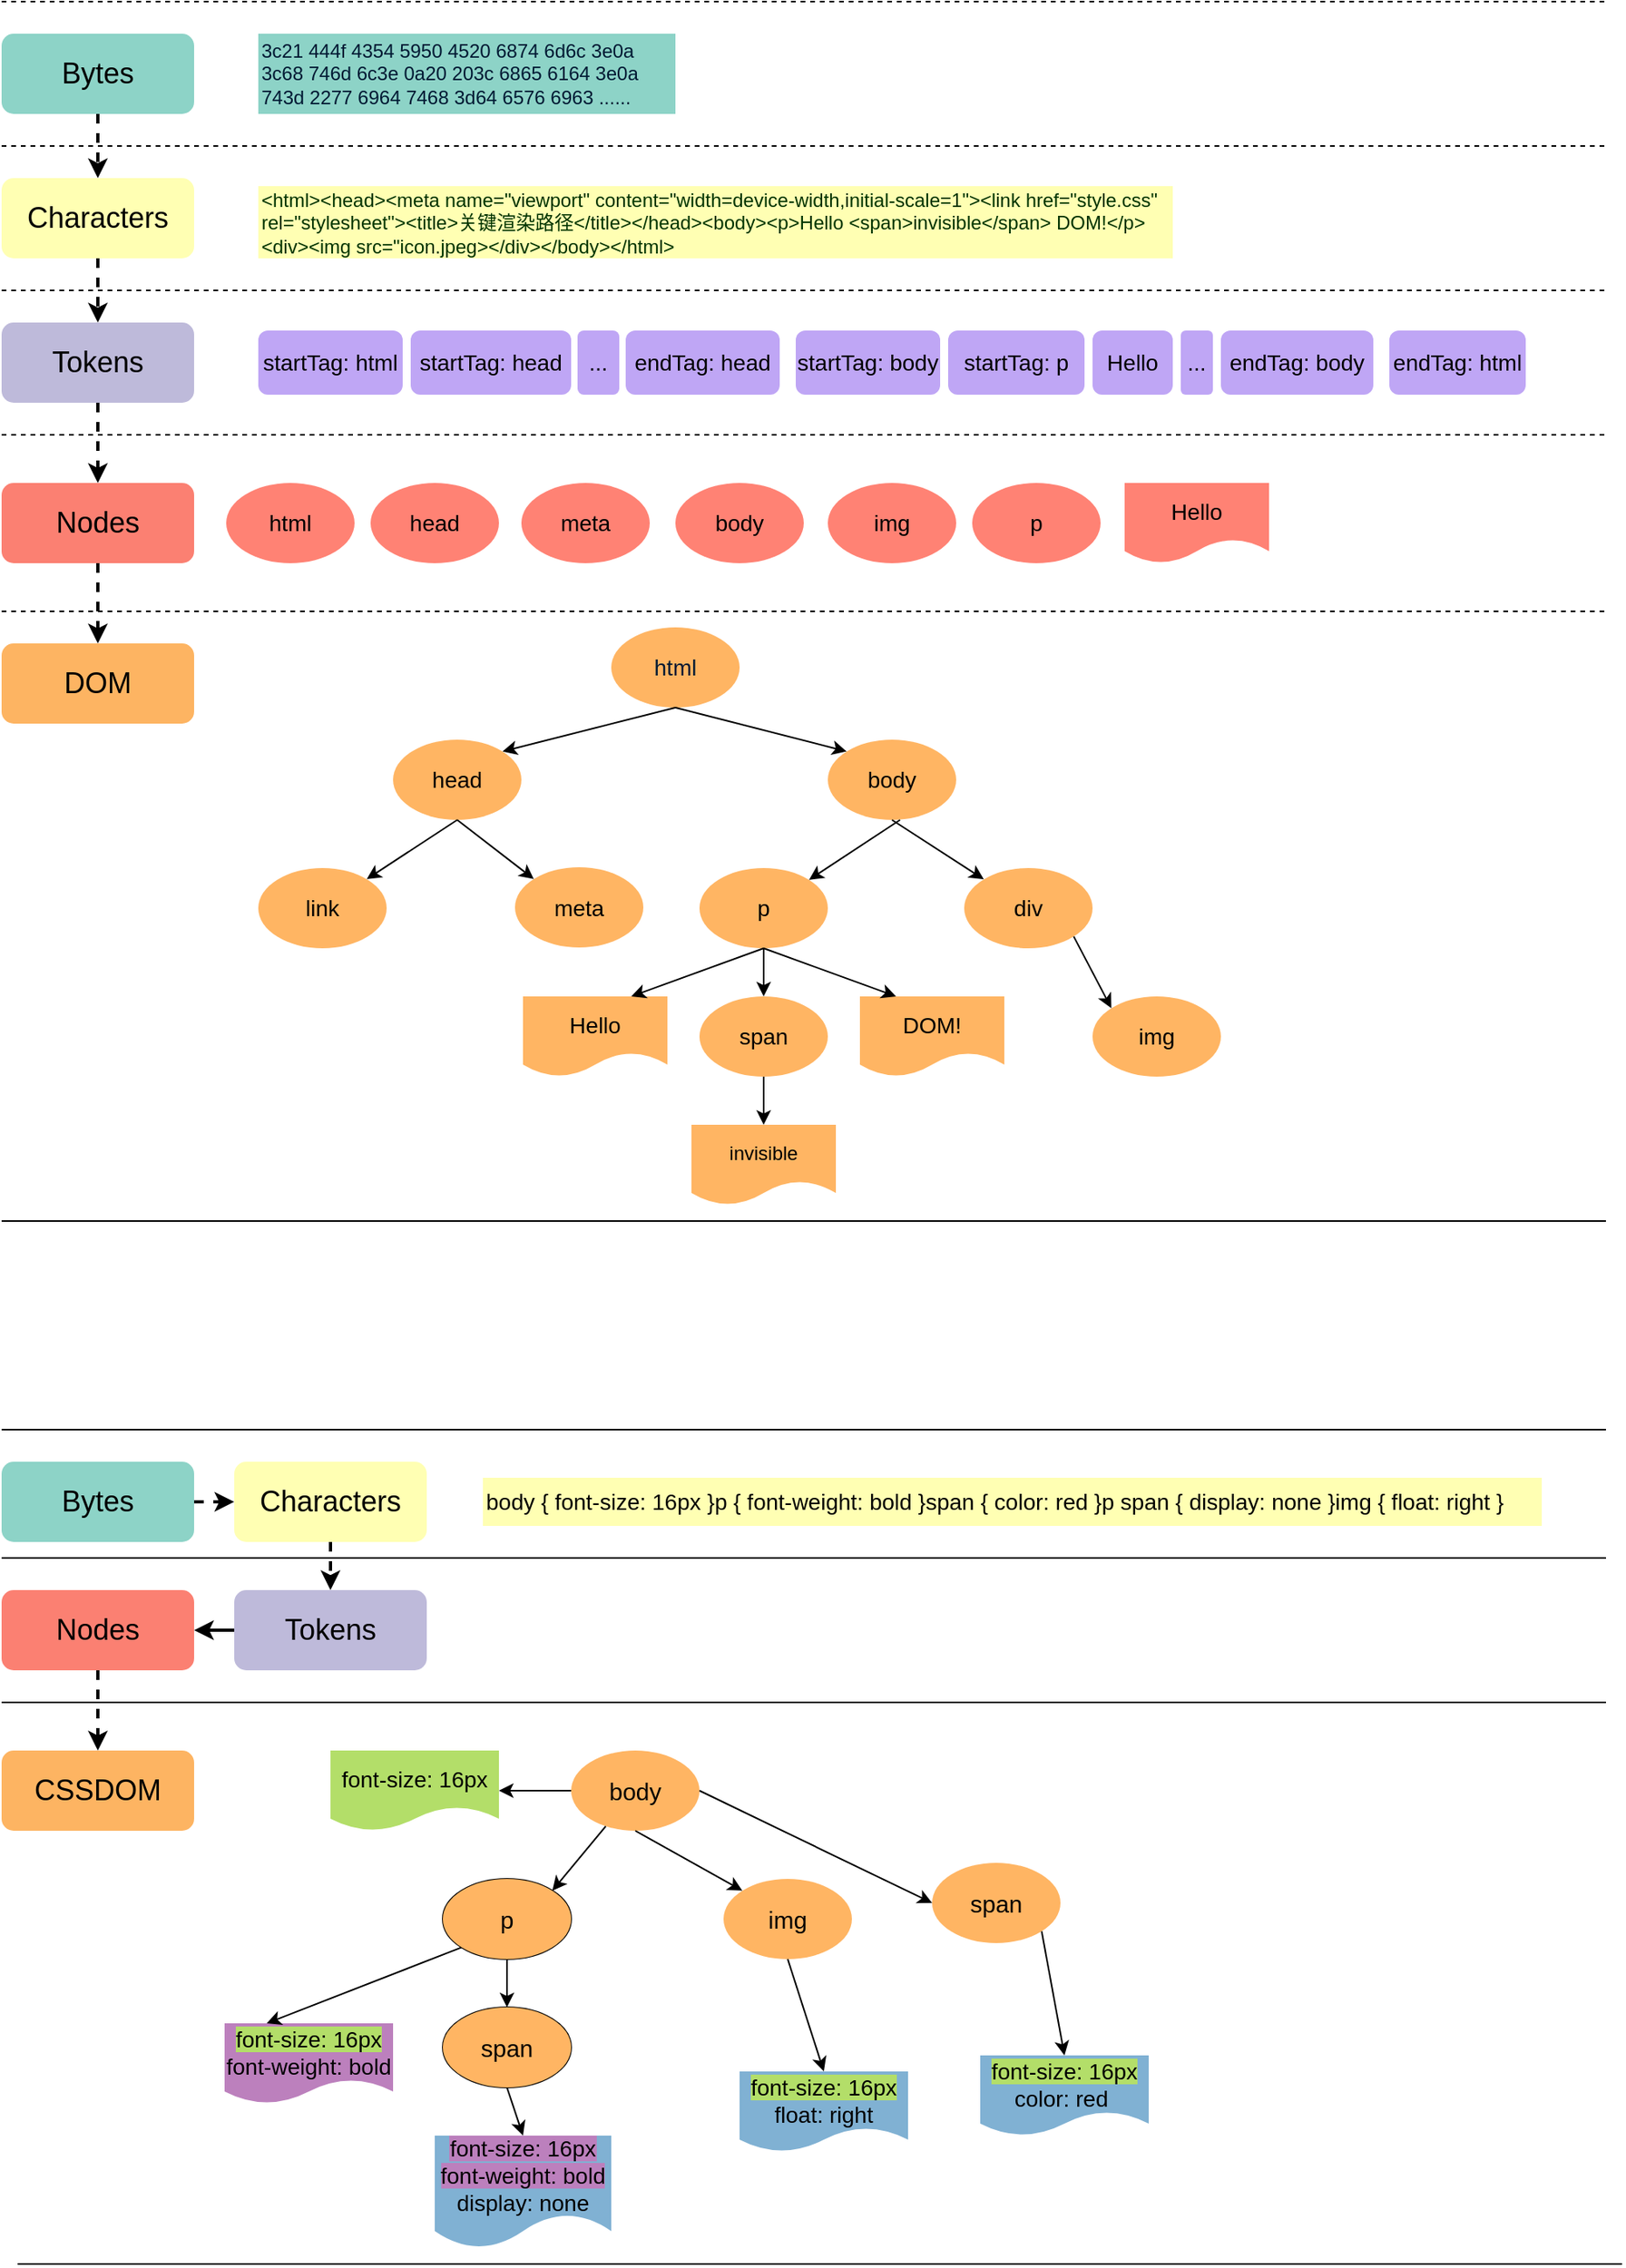 <mxfile version="13.10.4" type="device"><diagram id="L_EYO96QBAYS5Gal2fOh" name="Page-1"><mxGraphModel dx="1422" dy="721" grid="1" gridSize="10" guides="1" tooltips="1" connect="1" arrows="1" fold="1" page="1" pageScale="1" pageWidth="827" pageHeight="1169" math="0" shadow="0"><root><mxCell id="0"/><mxCell id="1" parent="0"/><mxCell id="-QJ1lK4XKDrUOa5BbUhA-1" value="Bytes" style="rounded=1;whiteSpace=wrap;html=1;fontSize=18;fillColor=#8dd3c7;strokeColor=none;" vertex="1" parent="1"><mxGeometry y="40" width="120" height="50" as="geometry"/></mxCell><mxCell id="-QJ1lK4XKDrUOa5BbUhA-2" value="3c21 444f 4354 5950 4520 6874 6d6c 3e0a&amp;nbsp;&lt;br&gt;3c68 746d 6c3e 0a20 203c 6865 6164 3e0a&lt;br&gt;743d 2277 6964 7468 3d64 6576 6963 ......" style="text;html=1;strokeColor=none;align=left;verticalAlign=middle;whiteSpace=wrap;rounded=0;fontFamily=Helvetica;fontColor=#001933;fillColor=#8DD3C7;" vertex="1" parent="1"><mxGeometry x="160" y="40" width="260" height="50" as="geometry"/></mxCell><mxCell id="-QJ1lK4XKDrUOa5BbUhA-3" value="Characters" style="rounded=1;whiteSpace=wrap;html=1;fontSize=18;fillColor=#ffffb3;strokeColor=none;" vertex="1" parent="1"><mxGeometry y="130" width="120" height="50" as="geometry"/></mxCell><mxCell id="-QJ1lK4XKDrUOa5BbUhA-5" value="Tokens" style="rounded=1;whiteSpace=wrap;html=1;fontSize=18;fillColor=#bebada;strokeColor=none;" vertex="1" parent="1"><mxGeometry y="220" width="120" height="50" as="geometry"/></mxCell><mxCell id="-QJ1lK4XKDrUOa5BbUhA-6" value="Nodes" style="rounded=1;whiteSpace=wrap;html=1;fontSize=18;strokeColor=none;fillColor=#fb8072;" vertex="1" parent="1"><mxGeometry y="320" width="120" height="50" as="geometry"/></mxCell><mxCell id="-QJ1lK4XKDrUOa5BbUhA-7" value="DOM" style="rounded=1;whiteSpace=wrap;html=1;fontSize=18;strokeColor=none;fillColor=#FDB462;" vertex="1" parent="1"><mxGeometry y="420" width="120" height="50" as="geometry"/></mxCell><mxCell id="-QJ1lK4XKDrUOa5BbUhA-8" value="&amp;lt;html&amp;gt;&amp;lt;head&amp;gt;&amp;lt;meta name=&quot;viewport&quot; content=&quot;width=device-width,initial-scale=1&quot;&amp;gt;&amp;lt;link href=&quot;style.css&quot; rel=&quot;stylesheet&quot;&amp;gt;&amp;lt;title&amp;gt;&lt;font data-font-src=&quot;https://fonts.googleapis.com/css?family=ZCOOL+KuaiLe&quot;&gt;关键渲染路径&lt;/font&gt;&amp;lt;/title&amp;gt;&amp;lt;/head&amp;gt;&amp;lt;body&amp;gt;&amp;lt;p&amp;gt;Hello &amp;lt;span&amp;gt;invisible&amp;lt;/span&amp;gt; DOM!&amp;lt;/p&amp;gt;&amp;lt;div&amp;gt;&amp;lt;img src=&quot;icon.jpeg&amp;gt;&amp;lt;/div&amp;gt;&amp;lt;/body&amp;gt;&amp;lt;/html&amp;gt;" style="text;html=1;strokeColor=none;align=left;verticalAlign=middle;whiteSpace=wrap;rounded=0;fontFamily=Helvetica;fontColor=#003300;fillColor=#FFFFB3;" vertex="1" parent="1"><mxGeometry x="160" y="135" width="570" height="45" as="geometry"/></mxCell><mxCell id="-QJ1lK4XKDrUOa5BbUhA-9" value="startTag: html" style="rounded=1;whiteSpace=wrap;html=1;fontSize=14;strokeColor=none;fillColor=#BFA6F5;" vertex="1" parent="1"><mxGeometry x="160" y="225" width="90" height="40" as="geometry"/></mxCell><mxCell id="-QJ1lK4XKDrUOa5BbUhA-10" value="endTag: html" style="rounded=1;whiteSpace=wrap;html=1;fontSize=14;strokeColor=none;fillColor=#BFA6F5;" vertex="1" parent="1"><mxGeometry x="865" y="225" width="85" height="40" as="geometry"/></mxCell><mxCell id="-QJ1lK4XKDrUOa5BbUhA-11" value="startTag: head" style="rounded=1;whiteSpace=wrap;html=1;fontSize=14;strokeColor=none;fillColor=#BFA6F5;" vertex="1" parent="1"><mxGeometry x="255" y="225" width="100" height="40" as="geometry"/></mxCell><mxCell id="-QJ1lK4XKDrUOa5BbUhA-12" value="endTag: head" style="rounded=1;whiteSpace=wrap;html=1;fontSize=14;strokeColor=none;fillColor=#BFA6F5;" vertex="1" parent="1"><mxGeometry x="389" y="225" width="96" height="40" as="geometry"/></mxCell><mxCell id="-QJ1lK4XKDrUOa5BbUhA-13" value="startTag: body" style="rounded=1;whiteSpace=wrap;html=1;fontSize=14;strokeColor=none;fillColor=#BFA6F5;" vertex="1" parent="1"><mxGeometry x="495" y="225" width="90" height="40" as="geometry"/></mxCell><mxCell id="-QJ1lK4XKDrUOa5BbUhA-14" value="endTag: body" style="rounded=1;whiteSpace=wrap;html=1;fontSize=14;strokeColor=none;fillColor=#BFA6F5;" vertex="1" parent="1"><mxGeometry x="760" y="225" width="95" height="40" as="geometry"/></mxCell><mxCell id="-QJ1lK4XKDrUOa5BbUhA-16" value="startTag: p" style="rounded=1;whiteSpace=wrap;html=1;fontSize=14;strokeColor=none;fillColor=#BFA6F5;" vertex="1" parent="1"><mxGeometry x="590" y="225" width="85" height="40" as="geometry"/></mxCell><mxCell id="-QJ1lK4XKDrUOa5BbUhA-20" value="Hello" style="rounded=1;whiteSpace=wrap;html=1;fontSize=14;strokeColor=none;fillColor=#BFA6F5;" vertex="1" parent="1"><mxGeometry x="680" y="225" width="50" height="40" as="geometry"/></mxCell><mxCell id="-QJ1lK4XKDrUOa5BbUhA-28" value="..." style="rounded=1;whiteSpace=wrap;html=1;fontSize=14;strokeColor=none;fillColor=#BFA6F5;" vertex="1" parent="1"><mxGeometry x="359" y="225" width="26" height="40" as="geometry"/></mxCell><mxCell id="-QJ1lK4XKDrUOa5BbUhA-29" value="..." style="rounded=1;whiteSpace=wrap;html=1;fontSize=14;strokeColor=none;fillColor=#BFA6F5;" vertex="1" parent="1"><mxGeometry x="735" y="225" width="20" height="40" as="geometry"/></mxCell><mxCell id="-QJ1lK4XKDrUOa5BbUhA-31" value="html" style="ellipse;whiteSpace=wrap;html=1;fillColor=#FF8274;fontSize=14;strokeColor=none;" vertex="1" parent="1"><mxGeometry x="140" y="320" width="80" height="50" as="geometry"/></mxCell><mxCell id="-QJ1lK4XKDrUOa5BbUhA-32" value="body" style="ellipse;whiteSpace=wrap;html=1;fillColor=#FF8274;fontSize=14;strokeColor=none;" vertex="1" parent="1"><mxGeometry x="420" y="320" width="80" height="50" as="geometry"/></mxCell><mxCell id="-QJ1lK4XKDrUOa5BbUhA-34" value="img" style="ellipse;whiteSpace=wrap;html=1;fillColor=#FF8274;fontSize=14;strokeColor=none;" vertex="1" parent="1"><mxGeometry x="515" y="320" width="80" height="50" as="geometry"/></mxCell><mxCell id="-QJ1lK4XKDrUOa5BbUhA-35" value="p" style="ellipse;whiteSpace=wrap;html=1;fillColor=#FF8274;fontSize=14;strokeColor=none;" vertex="1" parent="1"><mxGeometry x="605" y="320" width="80" height="50" as="geometry"/></mxCell><mxCell id="-QJ1lK4XKDrUOa5BbUhA-36" value="head" style="ellipse;whiteSpace=wrap;html=1;fillColor=#FF8274;fontSize=14;strokeColor=none;" vertex="1" parent="1"><mxGeometry x="230" y="320" width="80" height="50" as="geometry"/></mxCell><mxCell id="-QJ1lK4XKDrUOa5BbUhA-37" value="meta" style="ellipse;whiteSpace=wrap;html=1;fillColor=#FF8274;fontSize=14;strokeColor=none;" vertex="1" parent="1"><mxGeometry x="324" y="320" width="80" height="50" as="geometry"/></mxCell><mxCell id="-QJ1lK4XKDrUOa5BbUhA-38" value="Hello" style="shape=document;whiteSpace=wrap;html=1;boundedLbl=1;fillColor=#FF8274;fontSize=14;strokeColor=none;" vertex="1" parent="1"><mxGeometry x="700" y="320" width="90" height="50" as="geometry"/></mxCell><mxCell id="-QJ1lK4XKDrUOa5BbUhA-39" value="html" style="ellipse;whiteSpace=wrap;html=1;fontSize=14;fontColor=#001933;fillColor=#FFB563;strokeColor=none;" vertex="1" parent="1"><mxGeometry x="380" y="410" width="80" height="50" as="geometry"/></mxCell><mxCell id="-QJ1lK4XKDrUOa5BbUhA-40" value="head" style="ellipse;whiteSpace=wrap;html=1;fontSize=14;fillColor=#FFB563;strokeColor=none;" vertex="1" parent="1"><mxGeometry x="244" y="480" width="80" height="50" as="geometry"/></mxCell><mxCell id="-QJ1lK4XKDrUOa5BbUhA-41" value="body" style="ellipse;whiteSpace=wrap;html=1;fontSize=14;fillColor=#FFB563;strokeColor=none;" vertex="1" parent="1"><mxGeometry x="515" y="480" width="80" height="50" as="geometry"/></mxCell><mxCell id="-QJ1lK4XKDrUOa5BbUhA-43" value="link" style="ellipse;whiteSpace=wrap;html=1;fontSize=14;fillColor=#FFB563;strokeColor=none;" vertex="1" parent="1"><mxGeometry x="160" y="560" width="80" height="50" as="geometry"/></mxCell><mxCell id="-QJ1lK4XKDrUOa5BbUhA-44" value="meta" style="ellipse;whiteSpace=wrap;html=1;fontSize=14;fillColor=#FFB563;strokeColor=none;" vertex="1" parent="1"><mxGeometry x="320" y="559.5" width="80" height="50" as="geometry"/></mxCell><mxCell id="-QJ1lK4XKDrUOa5BbUhA-45" value="p" style="ellipse;whiteSpace=wrap;html=1;fontSize=14;fillColor=#FFB563;strokeColor=none;" vertex="1" parent="1"><mxGeometry x="435" y="560" width="80" height="50" as="geometry"/></mxCell><mxCell id="-QJ1lK4XKDrUOa5BbUhA-46" value="span" style="ellipse;whiteSpace=wrap;html=1;fontSize=14;fillColor=#FFB563;strokeColor=none;" vertex="1" parent="1"><mxGeometry x="435" y="640" width="80" height="50" as="geometry"/></mxCell><mxCell id="-QJ1lK4XKDrUOa5BbUhA-47" value="div" style="ellipse;whiteSpace=wrap;html=1;fontSize=14;fillColor=#FFB563;strokeColor=none;" vertex="1" parent="1"><mxGeometry x="600" y="560" width="80" height="50" as="geometry"/></mxCell><mxCell id="-QJ1lK4XKDrUOa5BbUhA-48" value="img" style="ellipse;whiteSpace=wrap;html=1;fontSize=14;fillColor=#FFB563;strokeColor=none;" vertex="1" parent="1"><mxGeometry x="680" y="640" width="80" height="50" as="geometry"/></mxCell><mxCell id="-QJ1lK4XKDrUOa5BbUhA-49" value="Hello" style="shape=document;whiteSpace=wrap;html=1;boundedLbl=1;fontSize=14;fillColor=#FFB563;strokeColor=none;" vertex="1" parent="1"><mxGeometry x="325" y="640" width="90" height="50" as="geometry"/></mxCell><mxCell id="-QJ1lK4XKDrUOa5BbUhA-50" value="DOM!" style="shape=document;whiteSpace=wrap;html=1;boundedLbl=1;fontSize=14;fillColor=#FFB563;strokeColor=none;" vertex="1" parent="1"><mxGeometry x="535" y="640" width="90" height="50" as="geometry"/></mxCell><mxCell id="-QJ1lK4XKDrUOa5BbUhA-51" value="&lt;span style=&quot;text-align: left&quot;&gt;invisible&lt;/span&gt;" style="shape=document;whiteSpace=wrap;html=1;boundedLbl=1;fillColor=#FFB563;strokeColor=none;" vertex="1" parent="1"><mxGeometry x="430" y="720" width="90" height="50" as="geometry"/></mxCell><mxCell id="-QJ1lK4XKDrUOa5BbUhA-53" value="" style="endArrow=classic;html=1;fontSize=14;exitX=0.5;exitY=1;exitDx=0;exitDy=0;entryX=1;entryY=0;entryDx=0;entryDy=0;" edge="1" parent="1" source="-QJ1lK4XKDrUOa5BbUhA-39" target="-QJ1lK4XKDrUOa5BbUhA-40"><mxGeometry width="50" height="50" relative="1" as="geometry"><mxPoint x="910" y="660" as="sourcePoint"/><mxPoint x="610" y="1000" as="targetPoint"/></mxGeometry></mxCell><mxCell id="-QJ1lK4XKDrUOa5BbUhA-55" value="" style="endArrow=classic;html=1;fontSize=14;entryX=0;entryY=0;entryDx=0;entryDy=0;" edge="1" parent="1" target="-QJ1lK4XKDrUOa5BbUhA-41"><mxGeometry width="50" height="50" relative="1" as="geometry"><mxPoint x="420" y="460" as="sourcePoint"/><mxPoint x="322.284" y="497.322" as="targetPoint"/></mxGeometry></mxCell><mxCell id="-QJ1lK4XKDrUOa5BbUhA-56" value="" style="endArrow=classic;html=1;fontSize=14;exitX=0.5;exitY=1;exitDx=0;exitDy=0;" edge="1" parent="1" source="-QJ1lK4XKDrUOa5BbUhA-40" target="-QJ1lK4XKDrUOa5BbUhA-43"><mxGeometry width="50" height="50" relative="1" as="geometry"><mxPoint x="160" y="497" as="sourcePoint"/><mxPoint x="322.284" y="497.322" as="targetPoint"/></mxGeometry></mxCell><mxCell id="-QJ1lK4XKDrUOa5BbUhA-57" value="" style="endArrow=classic;html=1;fontSize=14;exitX=0.5;exitY=1;exitDx=0;exitDy=0;entryX=0;entryY=0;entryDx=0;entryDy=0;" edge="1" parent="1" source="-QJ1lK4XKDrUOa5BbUhA-40" target="-QJ1lK4XKDrUOa5BbUhA-44"><mxGeometry width="50" height="50" relative="1" as="geometry"><mxPoint x="294" y="540" as="sourcePoint"/><mxPoint x="237.619" y="576.916" as="targetPoint"/></mxGeometry></mxCell><mxCell id="-QJ1lK4XKDrUOa5BbUhA-58" value="" style="endArrow=classic;html=1;fontSize=14;exitX=0.5;exitY=1;exitDx=0;exitDy=0;" edge="1" parent="1" source="-QJ1lK4XKDrUOa5BbUhA-41" target="-QJ1lK4XKDrUOa5BbUhA-47"><mxGeometry width="50" height="50" relative="1" as="geometry"><mxPoint x="430" y="470" as="sourcePoint"/><mxPoint x="536.716" y="497.322" as="targetPoint"/></mxGeometry></mxCell><mxCell id="-QJ1lK4XKDrUOa5BbUhA-59" value="" style="endArrow=classic;html=1;fontSize=14;entryX=1;entryY=0;entryDx=0;entryDy=0;" edge="1" parent="1" target="-QJ1lK4XKDrUOa5BbUhA-45"><mxGeometry width="50" height="50" relative="1" as="geometry"><mxPoint x="560" y="530" as="sourcePoint"/><mxPoint x="622.21" y="577.018" as="targetPoint"/></mxGeometry></mxCell><mxCell id="-QJ1lK4XKDrUOa5BbUhA-60" value="" style="endArrow=classic;html=1;fontSize=18;entryX=0.75;entryY=0;entryDx=0;entryDy=0;exitX=0.5;exitY=1;exitDx=0;exitDy=0;" edge="1" parent="1" source="-QJ1lK4XKDrUOa5BbUhA-45" target="-QJ1lK4XKDrUOa5BbUhA-49"><mxGeometry width="50" height="50" relative="1" as="geometry"><mxPoint x="570" y="540" as="sourcePoint"/><mxPoint x="513.284" y="577.322" as="targetPoint"/></mxGeometry></mxCell><mxCell id="-QJ1lK4XKDrUOa5BbUhA-61" value="" style="endArrow=classic;html=1;fontSize=18;entryX=0.5;entryY=0;entryDx=0;entryDy=0;exitX=0.5;exitY=1;exitDx=0;exitDy=0;" edge="1" parent="1" source="-QJ1lK4XKDrUOa5BbUhA-45" target="-QJ1lK4XKDrUOa5BbUhA-46"><mxGeometry width="50" height="50" relative="1" as="geometry"><mxPoint x="485" y="620" as="sourcePoint"/><mxPoint x="402.5" y="650" as="targetPoint"/></mxGeometry></mxCell><mxCell id="-QJ1lK4XKDrUOa5BbUhA-62" value="" style="endArrow=classic;html=1;fontSize=18;entryX=0.25;entryY=0;entryDx=0;entryDy=0;exitX=0.5;exitY=1;exitDx=0;exitDy=0;" edge="1" parent="1" source="-QJ1lK4XKDrUOa5BbUhA-45" target="-QJ1lK4XKDrUOa5BbUhA-50"><mxGeometry width="50" height="50" relative="1" as="geometry"><mxPoint x="495" y="630" as="sourcePoint"/><mxPoint x="412.5" y="660" as="targetPoint"/></mxGeometry></mxCell><mxCell id="-QJ1lK4XKDrUOa5BbUhA-63" value="" style="endArrow=classic;html=1;fontSize=14;entryX=0.5;entryY=0;entryDx=0;entryDy=0;exitX=0.5;exitY=1;exitDx=0;exitDy=0;" edge="1" parent="1" source="-QJ1lK4XKDrUOa5BbUhA-46" target="-QJ1lK4XKDrUOa5BbUhA-51"><mxGeometry width="50" height="50" relative="1" as="geometry"><mxPoint x="505" y="640" as="sourcePoint"/><mxPoint x="422.5" y="670" as="targetPoint"/></mxGeometry></mxCell><mxCell id="-QJ1lK4XKDrUOa5BbUhA-64" value="" style="endArrow=classic;html=1;fontSize=18;exitX=1;exitY=1;exitDx=0;exitDy=0;entryX=0;entryY=0;entryDx=0;entryDy=0;" edge="1" parent="1" source="-QJ1lK4XKDrUOa5BbUhA-47" target="-QJ1lK4XKDrUOa5BbUhA-48"><mxGeometry width="50" height="50" relative="1" as="geometry"><mxPoint x="565" y="540" as="sourcePoint"/><mxPoint x="622.21" y="577.018" as="targetPoint"/></mxGeometry></mxCell><mxCell id="-QJ1lK4XKDrUOa5BbUhA-65" value="" style="endArrow=none;html=1;fontSize=18;dashed=1;" edge="1" parent="1"><mxGeometry width="50" height="50" relative="1" as="geometry"><mxPoint y="400" as="sourcePoint"/><mxPoint x="1000" y="400" as="targetPoint"/></mxGeometry></mxCell><mxCell id="-QJ1lK4XKDrUOa5BbUhA-66" value="" style="endArrow=none;html=1;fontSize=18;dashed=1;" edge="1" parent="1"><mxGeometry width="50" height="50" relative="1" as="geometry"><mxPoint y="290" as="sourcePoint"/><mxPoint x="1000" y="290" as="targetPoint"/></mxGeometry></mxCell><mxCell id="-QJ1lK4XKDrUOa5BbUhA-67" value="" style="endArrow=none;html=1;fontSize=18;dashed=1;" edge="1" parent="1"><mxGeometry width="50" height="50" relative="1" as="geometry"><mxPoint y="200" as="sourcePoint"/><mxPoint x="1000" y="200" as="targetPoint"/></mxGeometry></mxCell><mxCell id="-QJ1lK4XKDrUOa5BbUhA-68" value="" style="endArrow=none;html=1;fontSize=18;dashed=1;" edge="1" parent="1"><mxGeometry width="50" height="50" relative="1" as="geometry"><mxPoint y="110" as="sourcePoint"/><mxPoint x="1000" y="110" as="targetPoint"/></mxGeometry></mxCell><mxCell id="-QJ1lK4XKDrUOa5BbUhA-69" value="" style="endArrow=none;html=1;fontSize=18;dashed=1;" edge="1" parent="1"><mxGeometry width="50" height="50" relative="1" as="geometry"><mxPoint y="20" as="sourcePoint"/><mxPoint x="1000" y="20" as="targetPoint"/></mxGeometry></mxCell><mxCell id="-QJ1lK4XKDrUOa5BbUhA-70" value="" style="endArrow=none;html=1;fontSize=18;" edge="1" parent="1"><mxGeometry width="50" height="50" relative="1" as="geometry"><mxPoint y="780" as="sourcePoint"/><mxPoint x="1000" y="780" as="targetPoint"/></mxGeometry></mxCell><mxCell id="-QJ1lK4XKDrUOa5BbUhA-124" value="Bytes" style="rounded=1;whiteSpace=wrap;html=1;fontSize=18;strokeColor=none;fillColor=#8DD3C7;" vertex="1" parent="1"><mxGeometry y="930" width="120" height="50" as="geometry"/></mxCell><mxCell id="-QJ1lK4XKDrUOa5BbUhA-126" value="Characters" style="rounded=1;whiteSpace=wrap;html=1;fontSize=18;fillColor=#FFFFB3;strokeColor=none;" vertex="1" parent="1"><mxGeometry x="145" y="930" width="120" height="50" as="geometry"/></mxCell><mxCell id="-QJ1lK4XKDrUOa5BbUhA-199" value="" style="edgeStyle=orthogonalEdgeStyle;rounded=0;orthogonalLoop=1;jettySize=auto;html=1;dashed=1;strokeWidth=2;fontFamily=Helvetica;fontSize=14;fontColor=#001933;" edge="1" parent="1" source="-QJ1lK4XKDrUOa5BbUhA-127" target="-QJ1lK4XKDrUOa5BbUhA-180"><mxGeometry relative="1" as="geometry"/></mxCell><mxCell id="-QJ1lK4XKDrUOa5BbUhA-127" value="Tokens" style="rounded=1;whiteSpace=wrap;html=1;fontSize=18;fillColor=#BEBADA;strokeColor=none;" vertex="1" parent="1"><mxGeometry x="145" y="1010" width="120" height="50" as="geometry"/></mxCell><mxCell id="-QJ1lK4XKDrUOa5BbUhA-129" value="CSSDOM" style="rounded=1;whiteSpace=wrap;html=1;fontSize=18;fillColor=#FDB462;strokeColor=none;" vertex="1" parent="1"><mxGeometry y="1110" width="120" height="50" as="geometry"/></mxCell><mxCell id="-QJ1lK4XKDrUOa5BbUhA-130" value="&lt;div style=&quot;font-size: 14px;&quot;&gt;body { font-size: 16px }&lt;span style=&quot;font-size: 14px;&quot;&gt;p { font-weight: bold }&lt;/span&gt;&lt;span style=&quot;font-size: 14px;&quot;&gt;span { color: red }&lt;/span&gt;&lt;span style=&quot;font-size: 14px;&quot;&gt;p span { display: none }&lt;/span&gt;&lt;span style=&quot;font-size: 14px;&quot;&gt;img { float: right }&lt;/span&gt;&lt;/div&gt;" style="text;html=1;strokeColor=none;align=left;verticalAlign=middle;whiteSpace=wrap;rounded=0;fontSize=14;fillColor=#FFFFB3;" vertex="1" parent="1"><mxGeometry x="300" y="940" width="660" height="30" as="geometry"/></mxCell><mxCell id="-QJ1lK4XKDrUOa5BbUhA-150" value="body" style="ellipse;whiteSpace=wrap;html=1;fontSize=15;fillColor=#FFB563;strokeColor=none;" vertex="1" parent="1"><mxGeometry x="355" y="1110" width="80" height="50" as="geometry"/></mxCell><mxCell id="-QJ1lK4XKDrUOa5BbUhA-153" value="p" style="ellipse;whiteSpace=wrap;html=1;fontSize=15;" vertex="1" parent="1"><mxGeometry x="275" y="1190" width="80" height="50" as="geometry"/></mxCell><mxCell id="-QJ1lK4XKDrUOa5BbUhA-154" value="span" style="ellipse;whiteSpace=wrap;html=1;fontSize=15;" vertex="1" parent="1"><mxGeometry x="275" y="1270" width="80" height="50" as="geometry"/></mxCell><mxCell id="-QJ1lK4XKDrUOa5BbUhA-156" value="img" style="ellipse;whiteSpace=wrap;html=1;fontSize=15;strokeColor=none;fillColor=#FFB563;" vertex="1" parent="1"><mxGeometry x="450" y="1190" width="80" height="50" as="geometry"/></mxCell><mxCell id="-QJ1lK4XKDrUOa5BbUhA-158" value="&lt;span style=&quot;text-align: left ; font-size: 14px ; background-color: rgb(179 , 222 , 105)&quot;&gt;font-size: 16px&lt;/span&gt;&lt;span style=&quot;text-align: left ; font-size: 14px&quot;&gt;&lt;br style=&quot;font-size: 14px&quot;&gt;font-weight: bold&lt;/span&gt;" style="shape=document;whiteSpace=wrap;html=1;boundedLbl=1;fontSize=14;strokeColor=none;fillColor=#bc80bd;" vertex="1" parent="1"><mxGeometry x="139" y="1280" width="105" height="50" as="geometry"/></mxCell><mxCell id="-QJ1lK4XKDrUOa5BbUhA-159" value="&lt;span style=&quot;background-color: rgb(188 , 128 , 189)&quot;&gt;&lt;span style=&quot;text-align: left ; font-size: 14px&quot;&gt;font-size: 16px&lt;/span&gt;&lt;span style=&quot;text-align: left ; font-size: 14px&quot;&gt;&lt;br style=&quot;font-size: 14px&quot;&gt;font-weight: bold&lt;/span&gt;&lt;/span&gt;&lt;span style=&quot;text-align: left ; font-size: 14px&quot;&gt;&lt;br style=&quot;font-size: 14px&quot;&gt;display: none&lt;/span&gt;" style="shape=document;whiteSpace=wrap;html=1;boundedLbl=1;fontSize=14;fillColor=#80B1D3;strokeColor=none;" vertex="1" parent="1"><mxGeometry x="270" y="1350" width="110" height="70" as="geometry"/></mxCell><mxCell id="-QJ1lK4XKDrUOa5BbUhA-164" value="" style="endArrow=classic;html=1;fontSize=18;exitX=0.5;exitY=1;exitDx=0;exitDy=0;entryX=0;entryY=0;entryDx=0;entryDy=0;" edge="1" parent="1" source="-QJ1lK4XKDrUOa5BbUhA-150" target="-QJ1lK4XKDrUOa5BbUhA-156"><mxGeometry width="50" height="50" relative="1" as="geometry"><mxPoint x="270" y="1100" as="sourcePoint"/><mxPoint x="452.21" y="1197.018" as="targetPoint"/></mxGeometry></mxCell><mxCell id="-QJ1lK4XKDrUOa5BbUhA-165" value="" style="endArrow=classic;html=1;fontSize=18;entryX=1;entryY=0;entryDx=0;entryDy=0;" edge="1" parent="1" target="-QJ1lK4XKDrUOa5BbUhA-153" source="-QJ1lK4XKDrUOa5BbUhA-150"><mxGeometry width="50" height="50" relative="1" as="geometry"><mxPoint x="400" y="1160" as="sourcePoint"/><mxPoint x="462.21" y="1207.018" as="targetPoint"/></mxGeometry></mxCell><mxCell id="-QJ1lK4XKDrUOa5BbUhA-167" value="" style="endArrow=classic;html=1;fontSize=18;entryX=0.5;entryY=0;entryDx=0;entryDy=0;exitX=0.5;exitY=1;exitDx=0;exitDy=0;" edge="1" parent="1" source="-QJ1lK4XKDrUOa5BbUhA-153" target="-QJ1lK4XKDrUOa5BbUhA-154"><mxGeometry width="50" height="50" relative="1" as="geometry"><mxPoint x="325" y="1250" as="sourcePoint"/><mxPoint x="242.5" y="1280" as="targetPoint"/></mxGeometry></mxCell><mxCell id="-QJ1lK4XKDrUOa5BbUhA-168" value="" style="endArrow=classic;html=1;fontSize=18;entryX=0.25;entryY=0;entryDx=0;entryDy=0;exitX=0;exitY=1;exitDx=0;exitDy=0;" edge="1" parent="1" source="-QJ1lK4XKDrUOa5BbUhA-153" target="-QJ1lK4XKDrUOa5BbUhA-158"><mxGeometry width="50" height="50" relative="1" as="geometry"><mxPoint x="335" y="1260" as="sourcePoint"/><mxPoint x="252.5" y="1290" as="targetPoint"/></mxGeometry></mxCell><mxCell id="-QJ1lK4XKDrUOa5BbUhA-169" value="" style="endArrow=classic;html=1;fontSize=18;entryX=0.5;entryY=0;entryDx=0;entryDy=0;exitX=0.5;exitY=1;exitDx=0;exitDy=0;" edge="1" parent="1" source="-QJ1lK4XKDrUOa5BbUhA-154" target="-QJ1lK4XKDrUOa5BbUhA-159"><mxGeometry width="50" height="50" relative="1" as="geometry"><mxPoint x="345" y="1270" as="sourcePoint"/><mxPoint x="262.5" y="1300" as="targetPoint"/></mxGeometry></mxCell><mxCell id="-QJ1lK4XKDrUOa5BbUhA-172" value="" style="endArrow=none;html=1;fontSize=18;" edge="1" parent="1"><mxGeometry width="50" height="50" relative="1" as="geometry"><mxPoint y="1080" as="sourcePoint"/><mxPoint x="1000" y="1080" as="targetPoint"/></mxGeometry></mxCell><mxCell id="-QJ1lK4XKDrUOa5BbUhA-173" value="" style="endArrow=none;html=1;fontSize=18;" edge="1" parent="1"><mxGeometry width="50" height="50" relative="1" as="geometry"><mxPoint y="990" as="sourcePoint"/><mxPoint x="1000" y="990" as="targetPoint"/></mxGeometry></mxCell><mxCell id="-QJ1lK4XKDrUOa5BbUhA-175" value="" style="endArrow=none;html=1;fontSize=18;" edge="1" parent="1"><mxGeometry width="50" height="50" relative="1" as="geometry"><mxPoint y="910" as="sourcePoint"/><mxPoint x="1000" y="910" as="targetPoint"/></mxGeometry></mxCell><mxCell id="-QJ1lK4XKDrUOa5BbUhA-176" value="" style="endArrow=none;html=1;fontSize=18;" edge="1" parent="1"><mxGeometry width="50" height="50" relative="1" as="geometry"><mxPoint x="10" y="1430" as="sourcePoint"/><mxPoint x="1010" y="1430" as="targetPoint"/></mxGeometry></mxCell><mxCell id="-QJ1lK4XKDrUOa5BbUhA-200" value="" style="edgeStyle=orthogonalEdgeStyle;rounded=0;orthogonalLoop=1;jettySize=auto;html=1;dashed=1;strokeWidth=2;fontFamily=Helvetica;fontSize=14;fontColor=#001933;" edge="1" parent="1" source="-QJ1lK4XKDrUOa5BbUhA-180" target="-QJ1lK4XKDrUOa5BbUhA-129"><mxGeometry relative="1" as="geometry"/></mxCell><mxCell id="-QJ1lK4XKDrUOa5BbUhA-180" value="Nodes" style="rounded=1;whiteSpace=wrap;html=1;fontSize=18;fillColor=#FB8072;strokeColor=none;" vertex="1" parent="1"><mxGeometry y="1010" width="120" height="50" as="geometry"/></mxCell><mxCell id="-QJ1lK4XKDrUOa5BbUhA-181" value="span" style="ellipse;whiteSpace=wrap;html=1;fontSize=15;strokeColor=none;fillColor=#FFB563;" vertex="1" parent="1"><mxGeometry x="580" y="1180" width="80" height="50" as="geometry"/></mxCell><mxCell id="-QJ1lK4XKDrUOa5BbUhA-182" value="" style="endArrow=classic;html=1;fontSize=18;exitX=1;exitY=0.5;exitDx=0;exitDy=0;entryX=0;entryY=0.5;entryDx=0;entryDy=0;" edge="1" parent="1" source="-QJ1lK4XKDrUOa5BbUhA-150" target="-QJ1lK4XKDrUOa5BbUhA-181"><mxGeometry width="50" height="50" relative="1" as="geometry"><mxPoint x="405" y="1170" as="sourcePoint"/><mxPoint x="471.716" y="1207.322" as="targetPoint"/></mxGeometry></mxCell><mxCell id="-QJ1lK4XKDrUOa5BbUhA-183" value="&lt;span style=&quot;text-align: left ; font-size: 14px ; background-color: rgb(179 , 222 , 105)&quot;&gt;font-size: 16px&lt;/span&gt;&lt;span style=&quot;text-align: left ; font-size: 14px&quot;&gt;&lt;br style=&quot;font-size: 14px&quot;&gt;&amp;nbsp;float: right&amp;nbsp;&lt;/span&gt;" style="shape=document;whiteSpace=wrap;html=1;boundedLbl=1;fontSize=14;fillColor=#80B1D3;strokeColor=none;" vertex="1" parent="1"><mxGeometry x="460" y="1310" width="105" height="50" as="geometry"/></mxCell><mxCell id="-QJ1lK4XKDrUOa5BbUhA-185" value="&lt;span style=&quot;text-align: left; font-size: 14px;&quot;&gt;font-size: 16px&lt;/span&gt;" style="shape=document;whiteSpace=wrap;html=1;boundedLbl=1;fontSize=14;fillColor=#b3de69;strokeColor=none;" vertex="1" parent="1"><mxGeometry x="205" y="1110" width="105" height="50" as="geometry"/></mxCell><mxCell id="-QJ1lK4XKDrUOa5BbUhA-187" value="&lt;span style=&quot;text-align: left ; font-size: 14px ; background-color: rgb(179 , 222 , 105)&quot;&gt;font-size: 16px&lt;/span&gt;&lt;span style=&quot;text-align: left ; font-size: 14px&quot;&gt;&lt;br style=&quot;font-size: 14px&quot;&gt;color: red&amp;nbsp;&lt;/span&gt;" style="shape=document;whiteSpace=wrap;html=1;boundedLbl=1;fontSize=14;fillColor=#80B1D3;strokeColor=none;" vertex="1" parent="1"><mxGeometry x="610" y="1300" width="105" height="50" as="geometry"/></mxCell><mxCell id="-QJ1lK4XKDrUOa5BbUhA-188" value="" style="endArrow=classic;html=1;fontSize=18;entryX=0.5;entryY=0;entryDx=0;entryDy=0;exitX=0.5;exitY=1;exitDx=0;exitDy=0;" edge="1" parent="1" source="-QJ1lK4XKDrUOa5BbUhA-156" target="-QJ1lK4XKDrUOa5BbUhA-183"><mxGeometry width="50" height="50" relative="1" as="geometry"><mxPoint x="325" y="1250" as="sourcePoint"/><mxPoint x="411.25" y="1280" as="targetPoint"/></mxGeometry></mxCell><mxCell id="-QJ1lK4XKDrUOa5BbUhA-189" value="" style="endArrow=classic;html=1;fontSize=18;entryX=1;entryY=0.5;entryDx=0;entryDy=0;exitX=0;exitY=0.5;exitDx=0;exitDy=0;" edge="1" parent="1" source="-QJ1lK4XKDrUOa5BbUhA-150" target="-QJ1lK4XKDrUOa5BbUhA-185"><mxGeometry width="50" height="50" relative="1" as="geometry"><mxPoint x="386.711" y="1167.234" as="sourcePoint"/><mxPoint x="353.284" y="1207.322" as="targetPoint"/></mxGeometry></mxCell><mxCell id="-QJ1lK4XKDrUOa5BbUhA-190" value="" style="endArrow=classic;html=1;fontSize=18;entryX=0.5;entryY=0;entryDx=0;entryDy=0;exitX=1;exitY=1;exitDx=0;exitDy=0;" edge="1" parent="1" source="-QJ1lK4XKDrUOa5BbUhA-181" target="-QJ1lK4XKDrUOa5BbUhA-187"><mxGeometry width="50" height="50" relative="1" as="geometry"><mxPoint x="528.284" y="1242.678" as="sourcePoint"/><mxPoint x="617.5" y="1280" as="targetPoint"/></mxGeometry></mxCell><mxCell id="-QJ1lK4XKDrUOa5BbUhA-191" value="p" style="ellipse;whiteSpace=wrap;html=1;fontSize=15;strokeColor=none;fillColor=#FFB563;" vertex="1" parent="1"><mxGeometry x="275" y="1190" width="80" height="50" as="geometry"/></mxCell><mxCell id="-QJ1lK4XKDrUOa5BbUhA-192" value="span" style="ellipse;whiteSpace=wrap;html=1;fontSize=15;strokeColor=none;fillColor=#FFB563;" vertex="1" parent="1"><mxGeometry x="275" y="1270" width="80" height="50" as="geometry"/></mxCell><mxCell id="-QJ1lK4XKDrUOa5BbUhA-193" value="" style="endArrow=classic;html=1;dashed=1;fontFamily=Helvetica;fontSize=14;fontColor=#001933;exitX=0.5;exitY=1;exitDx=0;exitDy=0;strokeWidth=2;" edge="1" parent="1" source="-QJ1lK4XKDrUOa5BbUhA-1" target="-QJ1lK4XKDrUOa5BbUhA-3"><mxGeometry width="50" height="50" relative="1" as="geometry"><mxPoint x="490" y="80" as="sourcePoint"/><mxPoint x="540" y="30" as="targetPoint"/></mxGeometry></mxCell><mxCell id="-QJ1lK4XKDrUOa5BbUhA-194" value="" style="endArrow=classic;html=1;dashed=1;fontFamily=Helvetica;fontSize=14;fontColor=#001933;exitX=0.5;exitY=1;exitDx=0;exitDy=0;strokeWidth=2;" edge="1" parent="1" source="-QJ1lK4XKDrUOa5BbUhA-3" target="-QJ1lK4XKDrUOa5BbUhA-5"><mxGeometry width="50" height="50" relative="1" as="geometry"><mxPoint x="70" y="100" as="sourcePoint"/><mxPoint x="70" y="140" as="targetPoint"/></mxGeometry></mxCell><mxCell id="-QJ1lK4XKDrUOa5BbUhA-195" value="" style="endArrow=classic;html=1;dashed=1;fontFamily=Helvetica;fontSize=14;fontColor=#001933;exitX=0.5;exitY=1;exitDx=0;exitDy=0;strokeWidth=2;" edge="1" parent="1" source="-QJ1lK4XKDrUOa5BbUhA-5" target="-QJ1lK4XKDrUOa5BbUhA-6"><mxGeometry width="50" height="50" relative="1" as="geometry"><mxPoint x="70" y="100" as="sourcePoint"/><mxPoint x="70" y="140" as="targetPoint"/></mxGeometry></mxCell><mxCell id="-QJ1lK4XKDrUOa5BbUhA-196" value="" style="endArrow=classic;html=1;dashed=1;fontFamily=Helvetica;fontSize=14;fontColor=#001933;exitX=0.5;exitY=1;exitDx=0;exitDy=0;strokeWidth=2;" edge="1" parent="1" source="-QJ1lK4XKDrUOa5BbUhA-6" target="-QJ1lK4XKDrUOa5BbUhA-7"><mxGeometry width="50" height="50" relative="1" as="geometry"><mxPoint x="70" y="280" as="sourcePoint"/><mxPoint x="70" y="330" as="targetPoint"/></mxGeometry></mxCell><mxCell id="-QJ1lK4XKDrUOa5BbUhA-197" value="" style="endArrow=classic;html=1;dashed=1;fontFamily=Helvetica;fontSize=14;fontColor=#001933;exitX=1;exitY=0.5;exitDx=0;exitDy=0;strokeWidth=2;" edge="1" parent="1" source="-QJ1lK4XKDrUOa5BbUhA-124" target="-QJ1lK4XKDrUOa5BbUhA-126"><mxGeometry width="50" height="50" relative="1" as="geometry"><mxPoint x="70" y="380" as="sourcePoint"/><mxPoint x="70" y="430" as="targetPoint"/></mxGeometry></mxCell><mxCell id="-QJ1lK4XKDrUOa5BbUhA-198" value="" style="endArrow=classic;html=1;dashed=1;fontFamily=Helvetica;fontSize=14;fontColor=#001933;exitX=0.5;exitY=1;exitDx=0;exitDy=0;strokeWidth=2;entryX=0.5;entryY=0;entryDx=0;entryDy=0;" edge="1" parent="1" source="-QJ1lK4XKDrUOa5BbUhA-126" target="-QJ1lK4XKDrUOa5BbUhA-127"><mxGeometry width="50" height="50" relative="1" as="geometry"><mxPoint x="130" y="965" as="sourcePoint"/><mxPoint x="155" y="965" as="targetPoint"/></mxGeometry></mxCell></root></mxGraphModel></diagram></mxfile>